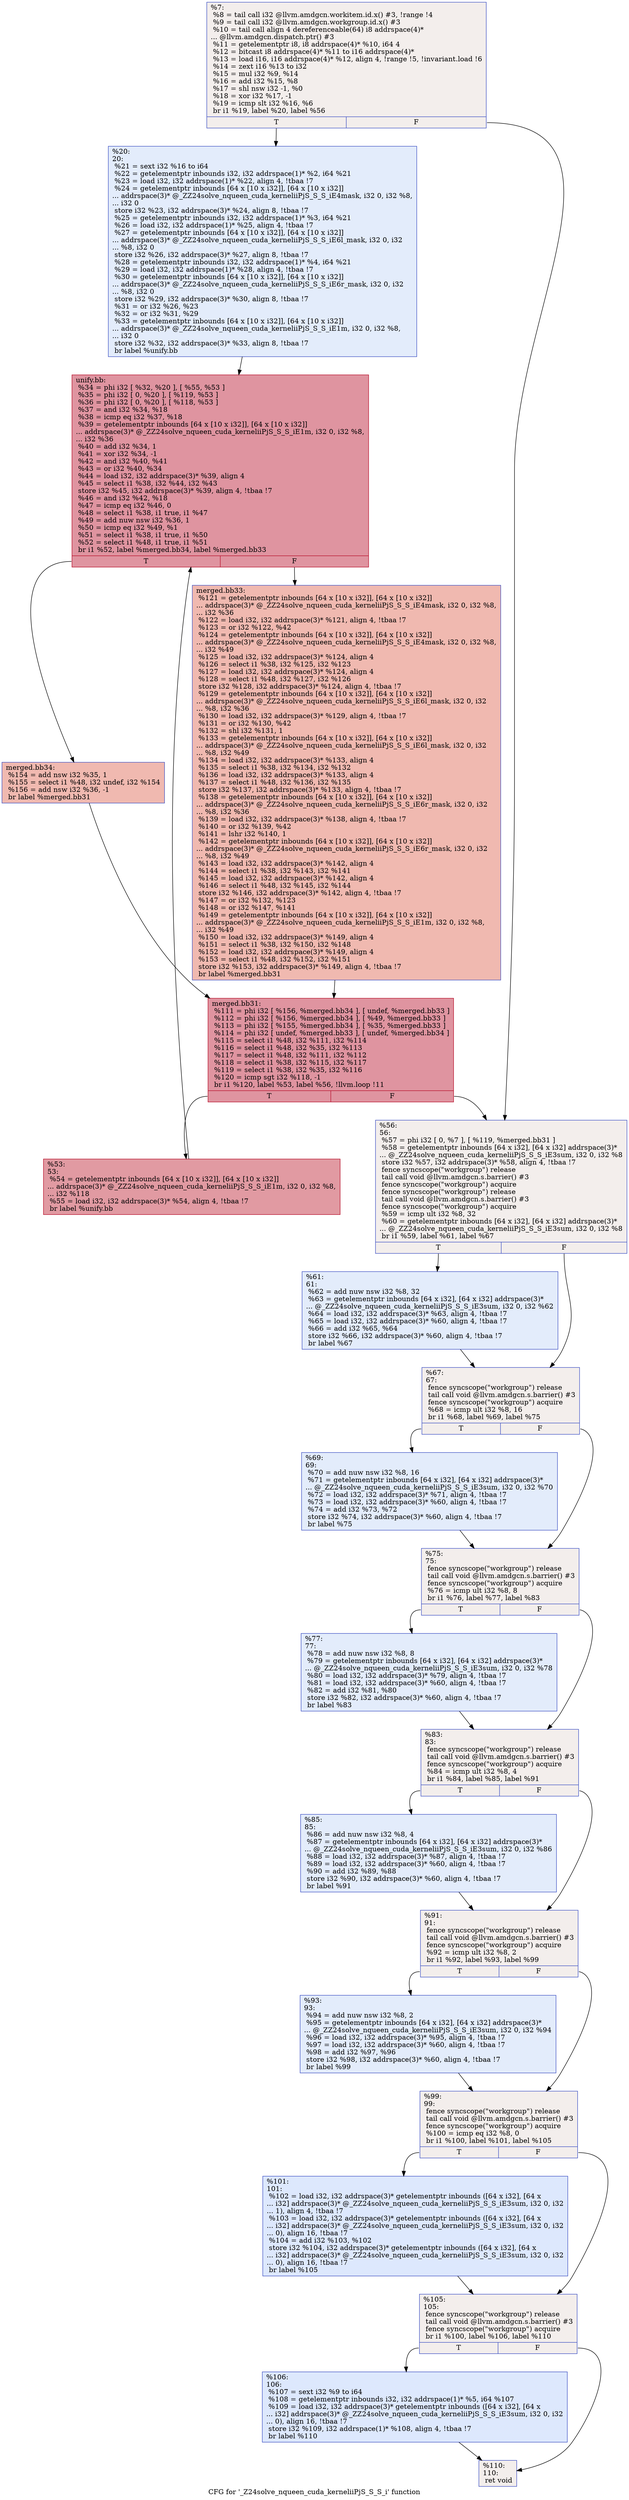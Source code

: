 digraph "CFG for '_Z24solve_nqueen_cuda_kerneliiPjS_S_S_i' function" {
	label="CFG for '_Z24solve_nqueen_cuda_kerneliiPjS_S_S_i' function";

	Node0x564433c602d0 [shape=record,color="#3d50c3ff", style=filled, fillcolor="#e3d9d370",label="{%7:\l  %8 = tail call i32 @llvm.amdgcn.workitem.id.x() #3, !range !4\l  %9 = tail call i32 @llvm.amdgcn.workgroup.id.x() #3\l  %10 = tail call align 4 dereferenceable(64) i8 addrspace(4)*\l... @llvm.amdgcn.dispatch.ptr() #3\l  %11 = getelementptr i8, i8 addrspace(4)* %10, i64 4\l  %12 = bitcast i8 addrspace(4)* %11 to i16 addrspace(4)*\l  %13 = load i16, i16 addrspace(4)* %12, align 4, !range !5, !invariant.load !6\l  %14 = zext i16 %13 to i32\l  %15 = mul i32 %9, %14\l  %16 = add i32 %15, %8\l  %17 = shl nsw i32 -1, %0\l  %18 = xor i32 %17, -1\l  %19 = icmp slt i32 %16, %6\l  br i1 %19, label %20, label %56\l|{<s0>T|<s1>F}}"];
	Node0x564433c602d0:s0 -> Node0x564433c624d0;
	Node0x564433c602d0:s1 -> Node0x564433c62560;
	Node0x564433c624d0 [shape=record,color="#3d50c3ff", style=filled, fillcolor="#bfd3f670",label="{%20:\l20:                                               \l  %21 = sext i32 %16 to i64\l  %22 = getelementptr inbounds i32, i32 addrspace(1)* %2, i64 %21\l  %23 = load i32, i32 addrspace(1)* %22, align 4, !tbaa !7\l  %24 = getelementptr inbounds [64 x [10 x i32]], [64 x [10 x i32]]\l... addrspace(3)* @_ZZ24solve_nqueen_cuda_kerneliiPjS_S_S_iE4mask, i32 0, i32 %8,\l... i32 0\l  store i32 %23, i32 addrspace(3)* %24, align 8, !tbaa !7\l  %25 = getelementptr inbounds i32, i32 addrspace(1)* %3, i64 %21\l  %26 = load i32, i32 addrspace(1)* %25, align 4, !tbaa !7\l  %27 = getelementptr inbounds [64 x [10 x i32]], [64 x [10 x i32]]\l... addrspace(3)* @_ZZ24solve_nqueen_cuda_kerneliiPjS_S_S_iE6l_mask, i32 0, i32\l... %8, i32 0\l  store i32 %26, i32 addrspace(3)* %27, align 8, !tbaa !7\l  %28 = getelementptr inbounds i32, i32 addrspace(1)* %4, i64 %21\l  %29 = load i32, i32 addrspace(1)* %28, align 4, !tbaa !7\l  %30 = getelementptr inbounds [64 x [10 x i32]], [64 x [10 x i32]]\l... addrspace(3)* @_ZZ24solve_nqueen_cuda_kerneliiPjS_S_S_iE6r_mask, i32 0, i32\l... %8, i32 0\l  store i32 %29, i32 addrspace(3)* %30, align 8, !tbaa !7\l  %31 = or i32 %26, %23\l  %32 = or i32 %31, %29\l  %33 = getelementptr inbounds [64 x [10 x i32]], [64 x [10 x i32]]\l... addrspace(3)* @_ZZ24solve_nqueen_cuda_kerneliiPjS_S_S_iE1m, i32 0, i32 %8,\l... i32 0\l  store i32 %32, i32 addrspace(3)* %33, align 8, !tbaa !7\l  br label %unify.bb\l}"];
	Node0x564433c624d0 -> Node0x564433c63750;
	Node0x564433c63750 [shape=record,color="#b70d28ff", style=filled, fillcolor="#b70d2870",label="{unify.bb:                                         \l  %34 = phi i32 [ %32, %20 ], [ %55, %53 ]\l  %35 = phi i32 [ 0, %20 ], [ %119, %53 ]\l  %36 = phi i32 [ 0, %20 ], [ %118, %53 ]\l  %37 = and i32 %34, %18\l  %38 = icmp eq i32 %37, %18\l  %39 = getelementptr inbounds [64 x [10 x i32]], [64 x [10 x i32]]\l... addrspace(3)* @_ZZ24solve_nqueen_cuda_kerneliiPjS_S_S_iE1m, i32 0, i32 %8,\l... i32 %36\l  %40 = add i32 %34, 1\l  %41 = xor i32 %34, -1\l  %42 = and i32 %40, %41\l  %43 = or i32 %40, %34\l  %44 = load i32, i32 addrspace(3)* %39, align 4\l  %45 = select i1 %38, i32 %44, i32 %43\l  store i32 %45, i32 addrspace(3)* %39, align 4, !tbaa !7\l  %46 = and i32 %42, %18\l  %47 = icmp eq i32 %46, 0\l  %48 = select i1 %38, i1 true, i1 %47\l  %49 = add nuw nsw i32 %36, 1\l  %50 = icmp eq i32 %49, %1\l  %51 = select i1 %38, i1 true, i1 %50\l  %52 = select i1 %48, i1 true, i1 %51\l  br i1 %52, label %merged.bb34, label %merged.bb33\l|{<s0>T|<s1>F}}"];
	Node0x564433c63750:s0 -> Node0x564433c647b0;
	Node0x564433c63750:s1 -> Node0x564433c64890;
	Node0x564433c639b0 [shape=record,color="#b70d28ff", style=filled, fillcolor="#bb1b2c70",label="{%53:\l53:                                               \l  %54 = getelementptr inbounds [64 x [10 x i32]], [64 x [10 x i32]]\l... addrspace(3)* @_ZZ24solve_nqueen_cuda_kerneliiPjS_S_S_iE1m, i32 0, i32 %8,\l... i32 %118\l  %55 = load i32, i32 addrspace(3)* %54, align 4, !tbaa !7\l  br label %unify.bb\l}"];
	Node0x564433c639b0 -> Node0x564433c63750;
	Node0x564433c62560 [shape=record,color="#3d50c3ff", style=filled, fillcolor="#e3d9d370",label="{%56:\l56:                                               \l  %57 = phi i32 [ 0, %7 ], [ %119, %merged.bb31 ]\l  %58 = getelementptr inbounds [64 x i32], [64 x i32] addrspace(3)*\l... @_ZZ24solve_nqueen_cuda_kerneliiPjS_S_S_iE3sum, i32 0, i32 %8\l  store i32 %57, i32 addrspace(3)* %58, align 4, !tbaa !7\l  fence syncscope(\"workgroup\") release\l  tail call void @llvm.amdgcn.s.barrier() #3\l  fence syncscope(\"workgroup\") acquire\l  fence syncscope(\"workgroup\") release\l  tail call void @llvm.amdgcn.s.barrier() #3\l  fence syncscope(\"workgroup\") acquire\l  %59 = icmp ult i32 %8, 32\l  %60 = getelementptr inbounds [64 x i32], [64 x i32] addrspace(3)*\l... @_ZZ24solve_nqueen_cuda_kerneliiPjS_S_S_iE3sum, i32 0, i32 %8\l  br i1 %59, label %61, label %67\l|{<s0>T|<s1>F}}"];
	Node0x564433c62560:s0 -> Node0x564433c65650;
	Node0x564433c62560:s1 -> Node0x564433c656a0;
	Node0x564433c65650 [shape=record,color="#3d50c3ff", style=filled, fillcolor="#bfd3f670",label="{%61:\l61:                                               \l  %62 = add nuw nsw i32 %8, 32\l  %63 = getelementptr inbounds [64 x i32], [64 x i32] addrspace(3)*\l... @_ZZ24solve_nqueen_cuda_kerneliiPjS_S_S_iE3sum, i32 0, i32 %62\l  %64 = load i32, i32 addrspace(3)* %63, align 4, !tbaa !7\l  %65 = load i32, i32 addrspace(3)* %60, align 4, !tbaa !7\l  %66 = add i32 %65, %64\l  store i32 %66, i32 addrspace(3)* %60, align 4, !tbaa !7\l  br label %67\l}"];
	Node0x564433c65650 -> Node0x564433c656a0;
	Node0x564433c656a0 [shape=record,color="#3d50c3ff", style=filled, fillcolor="#e3d9d370",label="{%67:\l67:                                               \l  fence syncscope(\"workgroup\") release\l  tail call void @llvm.amdgcn.s.barrier() #3\l  fence syncscope(\"workgroup\") acquire\l  %68 = icmp ult i32 %8, 16\l  br i1 %68, label %69, label %75\l|{<s0>T|<s1>F}}"];
	Node0x564433c656a0:s0 -> Node0x564433c6a120;
	Node0x564433c656a0:s1 -> Node0x564433c6a170;
	Node0x564433c6a120 [shape=record,color="#3d50c3ff", style=filled, fillcolor="#bfd3f670",label="{%69:\l69:                                               \l  %70 = add nuw nsw i32 %8, 16\l  %71 = getelementptr inbounds [64 x i32], [64 x i32] addrspace(3)*\l... @_ZZ24solve_nqueen_cuda_kerneliiPjS_S_S_iE3sum, i32 0, i32 %70\l  %72 = load i32, i32 addrspace(3)* %71, align 4, !tbaa !7\l  %73 = load i32, i32 addrspace(3)* %60, align 4, !tbaa !7\l  %74 = add i32 %73, %72\l  store i32 %74, i32 addrspace(3)* %60, align 4, !tbaa !7\l  br label %75\l}"];
	Node0x564433c6a120 -> Node0x564433c6a170;
	Node0x564433c6a170 [shape=record,color="#3d50c3ff", style=filled, fillcolor="#e3d9d370",label="{%75:\l75:                                               \l  fence syncscope(\"workgroup\") release\l  tail call void @llvm.amdgcn.s.barrier() #3\l  fence syncscope(\"workgroup\") acquire\l  %76 = icmp ult i32 %8, 8\l  br i1 %76, label %77, label %83\l|{<s0>T|<s1>F}}"];
	Node0x564433c6a170:s0 -> Node0x564433c6a880;
	Node0x564433c6a170:s1 -> Node0x564433c6a8d0;
	Node0x564433c6a880 [shape=record,color="#3d50c3ff", style=filled, fillcolor="#bfd3f670",label="{%77:\l77:                                               \l  %78 = add nuw nsw i32 %8, 8\l  %79 = getelementptr inbounds [64 x i32], [64 x i32] addrspace(3)*\l... @_ZZ24solve_nqueen_cuda_kerneliiPjS_S_S_iE3sum, i32 0, i32 %78\l  %80 = load i32, i32 addrspace(3)* %79, align 4, !tbaa !7\l  %81 = load i32, i32 addrspace(3)* %60, align 4, !tbaa !7\l  %82 = add i32 %81, %80\l  store i32 %82, i32 addrspace(3)* %60, align 4, !tbaa !7\l  br label %83\l}"];
	Node0x564433c6a880 -> Node0x564433c6a8d0;
	Node0x564433c6a8d0 [shape=record,color="#3d50c3ff", style=filled, fillcolor="#e3d9d370",label="{%83:\l83:                                               \l  fence syncscope(\"workgroup\") release\l  tail call void @llvm.amdgcn.s.barrier() #3\l  fence syncscope(\"workgroup\") acquire\l  %84 = icmp ult i32 %8, 4\l  br i1 %84, label %85, label %91\l|{<s0>T|<s1>F}}"];
	Node0x564433c6a8d0:s0 -> Node0x564433c6afe0;
	Node0x564433c6a8d0:s1 -> Node0x564433c6b030;
	Node0x564433c6afe0 [shape=record,color="#3d50c3ff", style=filled, fillcolor="#bfd3f670",label="{%85:\l85:                                               \l  %86 = add nuw nsw i32 %8, 4\l  %87 = getelementptr inbounds [64 x i32], [64 x i32] addrspace(3)*\l... @_ZZ24solve_nqueen_cuda_kerneliiPjS_S_S_iE3sum, i32 0, i32 %86\l  %88 = load i32, i32 addrspace(3)* %87, align 4, !tbaa !7\l  %89 = load i32, i32 addrspace(3)* %60, align 4, !tbaa !7\l  %90 = add i32 %89, %88\l  store i32 %90, i32 addrspace(3)* %60, align 4, !tbaa !7\l  br label %91\l}"];
	Node0x564433c6afe0 -> Node0x564433c6b030;
	Node0x564433c6b030 [shape=record,color="#3d50c3ff", style=filled, fillcolor="#e3d9d370",label="{%91:\l91:                                               \l  fence syncscope(\"workgroup\") release\l  tail call void @llvm.amdgcn.s.barrier() #3\l  fence syncscope(\"workgroup\") acquire\l  %92 = icmp ult i32 %8, 2\l  br i1 %92, label %93, label %99\l|{<s0>T|<s1>F}}"];
	Node0x564433c6b030:s0 -> Node0x564433c6b740;
	Node0x564433c6b030:s1 -> Node0x564433c6b790;
	Node0x564433c6b740 [shape=record,color="#3d50c3ff", style=filled, fillcolor="#bfd3f670",label="{%93:\l93:                                               \l  %94 = add nuw nsw i32 %8, 2\l  %95 = getelementptr inbounds [64 x i32], [64 x i32] addrspace(3)*\l... @_ZZ24solve_nqueen_cuda_kerneliiPjS_S_S_iE3sum, i32 0, i32 %94\l  %96 = load i32, i32 addrspace(3)* %95, align 4, !tbaa !7\l  %97 = load i32, i32 addrspace(3)* %60, align 4, !tbaa !7\l  %98 = add i32 %97, %96\l  store i32 %98, i32 addrspace(3)* %60, align 4, !tbaa !7\l  br label %99\l}"];
	Node0x564433c6b740 -> Node0x564433c6b790;
	Node0x564433c6b790 [shape=record,color="#3d50c3ff", style=filled, fillcolor="#e3d9d370",label="{%99:\l99:                                               \l  fence syncscope(\"workgroup\") release\l  tail call void @llvm.amdgcn.s.barrier() #3\l  fence syncscope(\"workgroup\") acquire\l  %100 = icmp eq i32 %8, 0\l  br i1 %100, label %101, label %105\l|{<s0>T|<s1>F}}"];
	Node0x564433c6b790:s0 -> Node0x564433c6bea0;
	Node0x564433c6b790:s1 -> Node0x564433c6bef0;
	Node0x564433c6bea0 [shape=record,color="#3d50c3ff", style=filled, fillcolor="#b2ccfb70",label="{%101:\l101:                                              \l  %102 = load i32, i32 addrspace(3)* getelementptr inbounds ([64 x i32], [64 x\l... i32] addrspace(3)* @_ZZ24solve_nqueen_cuda_kerneliiPjS_S_S_iE3sum, i32 0, i32\l... 1), align 4, !tbaa !7\l  %103 = load i32, i32 addrspace(3)* getelementptr inbounds ([64 x i32], [64 x\l... i32] addrspace(3)* @_ZZ24solve_nqueen_cuda_kerneliiPjS_S_S_iE3sum, i32 0, i32\l... 0), align 16, !tbaa !7\l  %104 = add i32 %103, %102\l  store i32 %104, i32 addrspace(3)* getelementptr inbounds ([64 x i32], [64 x\l... i32] addrspace(3)* @_ZZ24solve_nqueen_cuda_kerneliiPjS_S_S_iE3sum, i32 0, i32\l... 0), align 16, !tbaa !7\l  br label %105\l}"];
	Node0x564433c6bea0 -> Node0x564433c6bef0;
	Node0x564433c6bef0 [shape=record,color="#3d50c3ff", style=filled, fillcolor="#e3d9d370",label="{%105:\l105:                                              \l  fence syncscope(\"workgroup\") release\l  tail call void @llvm.amdgcn.s.barrier() #3\l  fence syncscope(\"workgroup\") acquire\l  br i1 %100, label %106, label %110\l|{<s0>T|<s1>F}}"];
	Node0x564433c6bef0:s0 -> Node0x564433c6c510;
	Node0x564433c6bef0:s1 -> Node0x564433c6c560;
	Node0x564433c6c510 [shape=record,color="#3d50c3ff", style=filled, fillcolor="#b2ccfb70",label="{%106:\l106:                                              \l  %107 = sext i32 %9 to i64\l  %108 = getelementptr inbounds i32, i32 addrspace(1)* %5, i64 %107\l  %109 = load i32, i32 addrspace(3)* getelementptr inbounds ([64 x i32], [64 x\l... i32] addrspace(3)* @_ZZ24solve_nqueen_cuda_kerneliiPjS_S_S_iE3sum, i32 0, i32\l... 0), align 16, !tbaa !7\l  store i32 %109, i32 addrspace(1)* %108, align 4, !tbaa !7\l  br label %110\l}"];
	Node0x564433c6c510 -> Node0x564433c6c560;
	Node0x564433c6c560 [shape=record,color="#3d50c3ff", style=filled, fillcolor="#e3d9d370",label="{%110:\l110:                                              \l  ret void\l}"];
	Node0x564433c64be0 [shape=record,color="#b70d28ff", style=filled, fillcolor="#b70d2870",label="{merged.bb31:                                      \l  %111 = phi i32 [ %156, %merged.bb34 ], [ undef, %merged.bb33 ]\l  %112 = phi i32 [ %156, %merged.bb34 ], [ %49, %merged.bb33 ]\l  %113 = phi i32 [ %155, %merged.bb34 ], [ %35, %merged.bb33 ]\l  %114 = phi i32 [ undef, %merged.bb33 ], [ undef, %merged.bb34 ]\l  %115 = select i1 %48, i32 %111, i32 %114\l  %116 = select i1 %48, i32 %35, i32 %113\l  %117 = select i1 %48, i32 %111, i32 %112\l  %118 = select i1 %38, i32 %115, i32 %117\l  %119 = select i1 %38, i32 %35, i32 %116\l  %120 = icmp sgt i32 %118, -1\l  br i1 %120, label %53, label %56, !llvm.loop !11\l|{<s0>T|<s1>F}}"];
	Node0x564433c64be0:s0 -> Node0x564433c639b0;
	Node0x564433c64be0:s1 -> Node0x564433c62560;
	Node0x564433c64890 [shape=record,color="#3d50c3ff", style=filled, fillcolor="#de614d70",label="{merged.bb33:                                      \l  %121 = getelementptr inbounds [64 x [10 x i32]], [64 x [10 x i32]]\l... addrspace(3)* @_ZZ24solve_nqueen_cuda_kerneliiPjS_S_S_iE4mask, i32 0, i32 %8,\l... i32 %36\l  %122 = load i32, i32 addrspace(3)* %121, align 4, !tbaa !7\l  %123 = or i32 %122, %42\l  %124 = getelementptr inbounds [64 x [10 x i32]], [64 x [10 x i32]]\l... addrspace(3)* @_ZZ24solve_nqueen_cuda_kerneliiPjS_S_S_iE4mask, i32 0, i32 %8,\l... i32 %49\l  %125 = load i32, i32 addrspace(3)* %124, align 4\l  %126 = select i1 %38, i32 %125, i32 %123\l  %127 = load i32, i32 addrspace(3)* %124, align 4\l  %128 = select i1 %48, i32 %127, i32 %126\l  store i32 %128, i32 addrspace(3)* %124, align 4, !tbaa !7\l  %129 = getelementptr inbounds [64 x [10 x i32]], [64 x [10 x i32]]\l... addrspace(3)* @_ZZ24solve_nqueen_cuda_kerneliiPjS_S_S_iE6l_mask, i32 0, i32\l... %8, i32 %36\l  %130 = load i32, i32 addrspace(3)* %129, align 4, !tbaa !7\l  %131 = or i32 %130, %42\l  %132 = shl i32 %131, 1\l  %133 = getelementptr inbounds [64 x [10 x i32]], [64 x [10 x i32]]\l... addrspace(3)* @_ZZ24solve_nqueen_cuda_kerneliiPjS_S_S_iE6l_mask, i32 0, i32\l... %8, i32 %49\l  %134 = load i32, i32 addrspace(3)* %133, align 4\l  %135 = select i1 %38, i32 %134, i32 %132\l  %136 = load i32, i32 addrspace(3)* %133, align 4\l  %137 = select i1 %48, i32 %136, i32 %135\l  store i32 %137, i32 addrspace(3)* %133, align 4, !tbaa !7\l  %138 = getelementptr inbounds [64 x [10 x i32]], [64 x [10 x i32]]\l... addrspace(3)* @_ZZ24solve_nqueen_cuda_kerneliiPjS_S_S_iE6r_mask, i32 0, i32\l... %8, i32 %36\l  %139 = load i32, i32 addrspace(3)* %138, align 4, !tbaa !7\l  %140 = or i32 %139, %42\l  %141 = lshr i32 %140, 1\l  %142 = getelementptr inbounds [64 x [10 x i32]], [64 x [10 x i32]]\l... addrspace(3)* @_ZZ24solve_nqueen_cuda_kerneliiPjS_S_S_iE6r_mask, i32 0, i32\l... %8, i32 %49\l  %143 = load i32, i32 addrspace(3)* %142, align 4\l  %144 = select i1 %38, i32 %143, i32 %141\l  %145 = load i32, i32 addrspace(3)* %142, align 4\l  %146 = select i1 %48, i32 %145, i32 %144\l  store i32 %146, i32 addrspace(3)* %142, align 4, !tbaa !7\l  %147 = or i32 %132, %123\l  %148 = or i32 %147, %141\l  %149 = getelementptr inbounds [64 x [10 x i32]], [64 x [10 x i32]]\l... addrspace(3)* @_ZZ24solve_nqueen_cuda_kerneliiPjS_S_S_iE1m, i32 0, i32 %8,\l... i32 %49\l  %150 = load i32, i32 addrspace(3)* %149, align 4\l  %151 = select i1 %38, i32 %150, i32 %148\l  %152 = load i32, i32 addrspace(3)* %149, align 4\l  %153 = select i1 %48, i32 %152, i32 %151\l  store i32 %153, i32 addrspace(3)* %149, align 4, !tbaa !7\l  br label %merged.bb31\l}"];
	Node0x564433c64890 -> Node0x564433c64be0;
	Node0x564433c647b0 [shape=record,color="#3d50c3ff", style=filled, fillcolor="#de614d70",label="{merged.bb34:                                      \l  %154 = add nsw i32 %35, 1\l  %155 = select i1 %48, i32 undef, i32 %154\l  %156 = add nsw i32 %36, -1\l  br label %merged.bb31\l}"];
	Node0x564433c647b0 -> Node0x564433c64be0;
}
